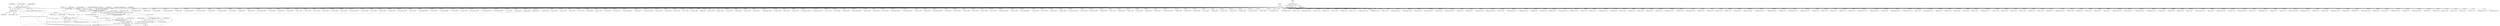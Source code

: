 digraph "0_ImageMagick_56d6e20de489113617cbbddaf41e92600a34db22@pointer" {
"1002493" [label="(Call,msl_info->image[n] == (Image *) NULL)"];
"1002499" [label="(Call,(Image *) NULL)"];
"1000237" [label="(Call,(char *) NULL)"];
"1000232" [label="(Call,(const char *) NULL)"];
"1002616" [label="(Call,CharcoalImage(msl_info->image[n],radius,sigma,\n          &msl_info->image[n]->exception))"];
"1002614" [label="(Call,newImage=CharcoalImage(msl_info->image[n],radius,sigma,\n          &msl_info->image[n]->exception))"];
"1002633" [label="(Call,newImage == (Image *) NULL)"];
"1002651" [label="(Call,msl_info->image[n]=newImage)"];
"1002645" [label="(Call,DestroyImage(msl_info->image[n]))"];
"1002639" [label="(Call,msl_info->image[n]=DestroyImage(msl_info->image[n]))"];
"1017024" [label="(Call,(const xmlChar *) NULL)"];
"1018046" [label="(Call,(Image*) NULL)"];
"1014142" [label="(Call,(char **) NULL)"];
"1010798" [label="(Call,(const xmlChar *) NULL)"];
"1017467" [label="(Call,(Image *) NULL)"];
"1015745" [label="(Call,(const xmlChar *) NULL)"];
"1000443" [label="(Call,(Image *) NULL)"];
"1007796" [label="(Call,(char **) NULL)"];
"1016888" [label="(Call,(char **) NULL)"];
"1012032" [label="(Call,(char **) NULL)"];
"1014502" [label="(Call,(Image *) NULL)"];
"1002572" [label="(Call,radius=StringToDouble(value,(char **) NULL))"];
"1003100" [label="(Call,(char **) NULL)"];
"1014729" [label="(Call,(const xmlChar *) NULL)"];
"1008582" [label="(Call,(const xmlChar *) NULL)"];
"1016387" [label="(Call,(char **) NULL)"];
"1002652" [label="(Call,msl_info->image[n])"];
"1016837" [label="(Call,(const xmlChar *) NULL)"];
"1000234" [label="(Identifier,NULL)"];
"1009820" [label="(Call,(const xmlChar *) NULL)"];
"1010587" [label="(Call,(Image *) NULL)"];
"1016133" [label="(Call,(const char *) NULL)"];
"1003342" [label="(Call,(const xmlChar *) NULL)"];
"1008856" [label="(Call,(Image *) NULL)"];
"1009117" [label="(Call,(const xmlChar *) NULL)"];
"1004334" [label="(Call,(const xmlChar *) NULL)"];
"1010545" [label="(Call,(Image *) NULL)"];
"1004476" [label="(Call,(const xmlChar *) NULL)"];
"1014438" [label="(Call,(Image *) NULL)"];
"1002639" [label="(Call,msl_info->image[n]=DestroyImage(msl_info->image[n]))"];
"1004223" [label="(Call,(Image *) NULL)"];
"1004443" [label="(Call,(Image *) NULL)"];
"1001578" [label="(Call,(const xmlChar *) NULL)"];
"1005702" [label="(Call,(char **) NULL)"];
"1009445" [label="(Call,(Image *) NULL)"];
"1014856" [label="(Call,(Image *) NULL)"];
"1002504" [label="(Identifier,OptionError)"];
"1001878" [label="(Call,(char **) NULL)"];
"1011909" [label="(Call,(char **) NULL)"];
"1014978" [label="(Call,(char **) NULL)"];
"1006409" [label="(Call,(Image *) NULL)"];
"1001942" [label="(Call,(Image *) NULL)"];
"1009559" [label="(Call,(char **) NULL)"];
"1018654" [label="(Call,(const xmlChar *) NULL)"];
"1002492" [label="(ControlStructure,if (msl_info->image[n] == (Image *) NULL))"];
"1003311" [label="(Call,(Image *) NULL)"];
"1008674" [label="(Call,(char **) NULL)"];
"1016530" [label="(Call,(Image *) NULL)"];
"1019593" [label="(Call,value != NULL)"];
"1016998" [label="(Call,(Image *) NULL)"];
"1018956" [label="(Call,(const xmlChar *) NULL)"];
"1002485" [label="(Call,radius = 0.0)"];
"1005566" [label="(Call,(char **) NULL)"];
"1004729" [label="(Call,(const xmlChar *) NULL)"];
"1009780" [label="(Call,(Image *) NULL)"];
"1019251" [label="(Call,(const xmlChar *) NULL)"];
"1002635" [label="(Call,(Image *) NULL)"];
"1013972" [label="(Call,(Image *) NULL)"];
"1015719" [label="(Call,(Image *) NULL)"];
"1006776" [label="(Call,(const xmlChar *) NULL)"];
"1002016" [label="(Call,(const xmlChar *) NULL)"];
"1017744" [label="(Call,(const xmlChar *) NULL)"];
"1002640" [label="(Call,msl_info->image[n])"];
"1008628" [label="(Call,(char **) NULL)"];
"1018781" [label="(Call,(Image *) NULL)"];
"1002612" [label="(Block,)"];
"1003476" [label="(Call,(Image *) NULL)"];
"1002595" [label="(Call,sigma = StringToLong( value ))"];
"1006368" [label="(Call,(Image *) NULL)"];
"1000279" [label="(Call,(Image *) NULL)"];
"1019173" [label="(Call,(char **) NULL)"];
"1001058" [label="(Call,(char **) NULL)"];
"1005603" [label="(Call,(char **) NULL)"];
"1018251" [label="(Call,(Image*) NULL)"];
"1016684" [label="(Call,(char **) NULL)"];
"1019225" [label="(Call,(Image *) NULL)"];
"1002651" [label="(Call,msl_info->image[n]=newImage)"];
"1002948" [label="(Call,(Image *) NULL)"];
"1006241" [label="(Call,(const xmlChar *) NULL)"];
"1004306" [label="(Call,(Image *) NULL)"];
"1001756" [label="(Call,(const xmlChar *) NULL)"];
"1006857" [label="(Call,(Image *) NULL)"];
"1003989" [label="(Call,(Image *) NULL)"];
"1012916" [label="(Call,(char *) NULL)"];
"1010015" [label="(Call,(char **) NULL)"];
"1017719" [label="(Call,(Image *) NULL)"];
"1000239" [label="(Identifier,NULL)"];
"1002451" [label="(Call,(Image *) NULL)"];
"1011200" [label="(Call,(Image *) NULL)"];
"1010393" [label="(Call,(Image *) NULL)"];
"1012993" [label="(Call,(Image *) NULL)"];
"1006330" [label="(Call,(char **) NULL)"];
"1017221" [label="(Call,(Image *) NULL)"];
"1002623" [label="(Identifier,sigma)"];
"1002525" [label="(Call,(const xmlChar *) NULL)"];
"1014248" [label="(Call,(Image *) NULL)"];
"1007724" [label="(Call,(char **) NULL)"];
"1014207" [label="(Call,(Image *) NULL)"];
"1007223" [label="(Call,(const xmlChar *) NULL)"];
"1013018" [label="(Call,(const xmlChar *) NULL)"];
"1017674" [label="(Call,(char **) NULL)"];
"1002638" [label="(ControlStructure,break;)"];
"1000936" [label="(Call,(char **) NULL)"];
"1006216" [label="(Call,(Image *) NULL)"];
"1018449" [label="(Call,(const xmlChar *) NULL)"];
"1009893" [label="(Call,(char **) NULL)"];
"1004956" [label="(Call,(Image *) NULL)"];
"1000959" [label="(Call,(char **) NULL)"];
"1000533" [label="(Call,(const xmlChar *) NULL)"];
"1006434" [label="(Call,(const xmlChar *) NULL)"];
"1014663" [label="(Call,(Image *) NULL)"];
"1018113" [label="(Call,(Image*) NULL)"];
"1002489" [label="(Call,sigma = 1.0)"];
"1002331" [label="(Call,(const xmlChar *) NULL)"];
"1008729" [label="(Call,(Image *) NULL)"];
"1009605" [label="(Call,(Image *) NULL)"];
"1015066" [label="(Call,(Image *) NULL)"];
"1006523" [label="(Call,(char **) NULL)"];
"1006627" [label="(Call,(Image *) NULL)"];
"1005726" [label="(Call,(char **) NULL)"];
"1002622" [label="(Identifier,radius)"];
"1010277" [label="(Call,(const xmlChar *) NULL)"];
"1002499" [label="(Call,(Image *) NULL)"];
"1009081" [label="(Call,(Image *) NULL)"];
"1012865" [label="(Call,(const xmlChar *) NULL)"];
"1000484" [label="(Call,(Image *) NULL)"];
"1017564" [label="(Call,(Image *) NULL)"];
"1008142" [label="(Call,(Image *) NULL)"];
"1002617" [label="(Call,msl_info->image[n])"];
"1007570" [label="(Call,(Image *) NULL)"];
"1014281" [label="(Call,(const xmlChar *) NULL)"];
"1016811" [label="(Call,(Image *) NULL)"];
"1019031" [label="(Call,(const char *) NULL)"];
"1007182" [label="(Call,(Image *) NULL)"];
"1009876" [label="(Call,(char **) NULL)"];
"1002646" [label="(Call,msl_info->image[n])"];
"1010252" [label="(Call,(Image *) NULL)"];
"1013695" [label="(Call,(char **) NULL)"];
"1002632" [label="(ControlStructure,if (newImage == (Image *) NULL))"];
"1017833" [label="(Call,(char **) NULL)"];
"1017871" [label="(Call,(Image *) NULL)"];
"1018321" [label="(Call,(Image *) NULL)"];
"1000230" [label="(Call,keyword=(const char *) NULL)"];
"1007668" [label="(Call,(const xmlChar *) NULL)"];
"1006751" [label="(Call,(Image *) NULL)"];
"1008334" [label="(Call,(Image *) NULL)"];
"1007621" [label="(Call,(Image *) NULL)"];
"1010734" [label="(Call,(char **) NULL)"];
"1015016" [label="(Call,(Image *) NULL)"];
"1018821" [label="(Call,(Image *) NULL)"];
"1013607" [label="(Call,(Image *) NULL)"];
"1002291" [label="(Call,(Image *) NULL)"];
"1007967" [label="(Call,(const xmlChar *) NULL)"];
"1017364" [label="(Call,(char **) NULL)"];
"1011472" [label="(Call,(const xmlChar **) NULL)"];
"1000232" [label="(Call,(const char *) NULL)"];
"1002997" [label="(Call,(const xmlChar *) NULL)"];
"1013107" [label="(Call,(char **) NULL)"];
"1016555" [label="(Call,(const xmlChar *) NULL)"];
"1009940" [label="(Call,(char **) NULL)"];
"1019096" [label="(Call,(Image *) NULL)"];
"1011886" [label="(Call,(char **) NULL)"];
"1002645" [label="(Call,DestroyImage(msl_info->image[n]))"];
"1018928" [label="(Call,(Image *) NULL)"];
"1015669" [label="(Call,(char **) NULL)"];
"1012853" [label="(Call,(const xmlChar **) NULL)"];
"1000235" [label="(Call,value=(char *) NULL)"];
"1002642" [label="(Identifier,msl_info)"];
"1009965" [label="(Call,(char **) NULL)"];
"1004981" [label="(Call,(const xmlChar *) NULL)"];
"1002709" [label="(Call,(const xmlChar *) NULL)"];
"1008246" [label="(Call,(Image *) NULL)"];
"1014003" [label="(Call,(const xmlChar *) NULL)"];
"1002624" [label="(Call,&msl_info->image[n]->exception)"];
"1001731" [label="(Call,(Image *) NULL)"];
"1005108" [label="(Call,(const xmlChar *) NULL)"];
"1018560" [label="(Call,(Image *) NULL)"];
"1015487" [label="(Call,(Image *) NULL)"];
"1003448" [label="(Call,(const char *) NULL)"];
"1000307" [label="(Call,(const xmlChar *) NULL)"];
"1001550" [label="(Call,(Image *) NULL)"];
"1019122" [label="(Call,(const xmlChar *) NULL)"];
"1002493" [label="(Call,msl_info->image[n] == (Image *) NULL)"];
"1019477" [label="(Call,(const xmlChar *) NULL)"];
"1005059" [label="(Call,(Image *) NULL)"];
"1001680" [label="(Call,(Image *) NULL)"];
"1012626" [label="(Call,(Image *) NULL)"];
"1014528" [label="(Call,(const xmlChar *) NULL)"];
"1002512" [label="(Identifier,attributes)"];
"1003765" [label="(Call,(const char *) NULL)"];
"1001084" [label="(Call,(char **) NULL)"];
"1003943" [label="(Call,(char **) NULL)"];
"1010418" [label="(Call,(const xmlChar *) NULL)"];
"1015235" [label="(Call,(Image *) NULL)"];
"1009284" [label="(Call,(char **) NULL)"];
"1014901" [label="(Call,(Image *) NULL)"];
"1008651" [label="(Call,(char **) NULL)"];
"1002239" [label="(Call,(Image *) NULL)"];
"1002501" [label="(Identifier,NULL)"];
"1010884" [label="(Call,(Image *) NULL)"];
"1017596" [label="(Call,(const xmlChar *) NULL)"];
"1010082" [label="(Call,(Image *) NULL)"];
"1017492" [label="(Call,(const xmlChar *) NULL)"];
"1013238" [label="(Call,(Image *) NULL)"];
"1017427" [label="(Call,(Image *) NULL)"];
"1002576" [label="(Call,(char **) NULL)"];
"1015276" [label="(Call,(Image *) NULL)"];
"1002654" [label="(Identifier,msl_info)"];
"1009646" [label="(Call,(Image *) NULL)"];
"1012662" [label="(Call,(const xmlChar *) NULL)"];
"1002657" [label="(Identifier,newImage)"];
"1017246" [label="(Call,(const xmlChar *) NULL)"];
"1018149" [label="(Call,(const xmlChar *) NULL)"];
"1002634" [label="(Identifier,newImage)"];
"1002676" [label="(Call,(Image *) NULL)"];
"1002614" [label="(Call,newImage=CharcoalImage(msl_info->image[n],radius,sigma,\n          &msl_info->image[n]->exception))"];
"1008160" [label="(Call,(const xmlChar *) NULL)"];
"1008359" [label="(Call,(const xmlChar *) NULL)"];
"1015445" [label="(Call,(Image *) NULL)"];
"1016362" [label="(Call,(char **) NULL)"];
"1014704" [label="(Call,(Image *) NULL)"];
"1019451" [label="(Call,(Image *) NULL)"];
"1019349" [label="(Call,(Image *) NULL)"];
"1011228" [label="(Call,(const xmlChar *) NULL)"];
"1013639" [label="(Call,(const xmlChar *) NULL)"];
"1002513" [label="(Call,(const xmlChar **) NULL)"];
"1004832" [label="(Call,(Image *) NULL)"];
"1010626" [label="(Call,(const xmlChar *) NULL)"];
"1013264" [label="(Call,(const xmlChar *) NULL)"];
"1018710" [label="(Call,(char **) NULL)"];
"1010110" [label="(Call,(const xmlChar *) NULL)"];
"1002906" [label="(Call,(Image *) NULL)"];
"1006931" [label="(Call,(Image *) NULL)"];
"1007056" [label="(Call,(Image *) NULL)"];
"1009990" [label="(Call,(char **) NULL)"];
"1013764" [label="(Call,(char **) NULL)"];
"1003505" [label="(Call,(const xmlChar *) NULL)"];
"1012008" [label="(Call,(char **) NULL)"];
"1013929" [label="(Call,(Image *) NULL)"];
"1009203" [label="(Call,(char **) NULL)"];
"1016947" [label="(Call,(Image *) NULL)"];
"1018629" [label="(Call,(Image *) NULL)"];
"1014785" [label="(Call,(char **) NULL)"];
"1017908" [label="(Call,(Image*) NULL)"];
"1018846" [label="(Call,(const xmlChar *) NULL)"];
"1015584" [label="(Call,(char **) NULL)"];
"1006586" [label="(Call,(Image *) NULL)"];
"1007941" [label="(Call,(Image *) NULL)"];
"1004701" [label="(Call,(Image *) NULL)"];
"1010507" [label="(Call,(char **) NULL)"];
"1015091" [label="(Call,(const xmlChar *) NULL)"];
"1008997" [label="(Call,(const char *) NULL)"];
"1008887" [label="(Call,(const xmlChar *) NULL)"];
"1009470" [label="(Call,(const xmlChar *) NULL)"];
"1016489" [label="(Call,(Image *) NULL)"];
"1016763" [label="(Call,(Image *) NULL)"];
"1002616" [label="(Call,CharcoalImage(msl_info->image[n],radius,sigma,\n          &msl_info->image[n]->exception))"];
"1017180" [label="(Call,(Image *) NULL)"];
"1000237" [label="(Call,(char *) NULL)"];
"1007821" [label="(Call,(char **) NULL)"];
"1010786" [label="(Call,(const xmlChar **) NULL)"];
"1013787" [label="(Call,(char **) NULL)"];
"1015301" [label="(Call,(const xmlChar *) NULL)"];
"1008556" [label="(Call,(Image *) NULL)"];
"1002633" [label="(Call,newImage == (Image *) NULL)"];
"1014927" [label="(Call,(const xmlChar *) NULL)"];
"1008415" [label="(Call,(char **) NULL)"];
"1019610" [label="(MethodReturn,static void)"];
"1015528" [label="(Call,(const xmlChar *) NULL)"];
"1016278" [label="(Call,(Image *) NULL)"];
"1002658" [label="(ControlStructure,break;)"];
"1002494" [label="(Call,msl_info->image[n])"];
"1001983" [label="(Call,(Image *) NULL)"];
"1011483" [label="(Call,(const xmlChar *) NULL)"];
"1017944" [label="(Call,(const xmlChar *) NULL)"];
"1004660" [label="(Call,(Image *) NULL)"];
"1008486" [label="(Call,(Image *) NULL)"];
"1016306" [label="(Call,(const xmlChar *) NULL)"];
"1018416" [label="(Call,(Image *) NULL)"];
"1013153" [label="(Call,(Image *) NULL)"];
"1002615" [label="(Identifier,newImage)"];
"1002493" -> "1002492"  [label="AST: "];
"1002493" -> "1002499"  [label="CFG: "];
"1002494" -> "1002493"  [label="AST: "];
"1002499" -> "1002493"  [label="AST: "];
"1002504" -> "1002493"  [label="CFG: "];
"1002512" -> "1002493"  [label="CFG: "];
"1002493" -> "1019610"  [label="DDG: msl_info->image[n] == (Image *) NULL"];
"1002493" -> "1019610"  [label="DDG: (Image *) NULL"];
"1002493" -> "1019610"  [label="DDG: msl_info->image[n]"];
"1002499" -> "1002493"  [label="DDG: NULL"];
"1002493" -> "1002616"  [label="DDG: msl_info->image[n]"];
"1002499" -> "1002501"  [label="CFG: "];
"1002500" -> "1002499"  [label="AST: "];
"1002501" -> "1002499"  [label="AST: "];
"1000237" -> "1002499"  [label="DDG: NULL"];
"1002499" -> "1002513"  [label="DDG: NULL"];
"1002499" -> "1019593"  [label="DDG: NULL"];
"1000237" -> "1000235"  [label="AST: "];
"1000237" -> "1000239"  [label="CFG: "];
"1000238" -> "1000237"  [label="AST: "];
"1000239" -> "1000237"  [label="AST: "];
"1000235" -> "1000237"  [label="CFG: "];
"1000237" -> "1000235"  [label="DDG: NULL"];
"1000232" -> "1000237"  [label="DDG: NULL"];
"1000237" -> "1000279"  [label="DDG: NULL"];
"1000237" -> "1000307"  [label="DDG: NULL"];
"1000237" -> "1000443"  [label="DDG: NULL"];
"1000237" -> "1000484"  [label="DDG: NULL"];
"1000237" -> "1000533"  [label="DDG: NULL"];
"1000237" -> "1000936"  [label="DDG: NULL"];
"1000237" -> "1000959"  [label="DDG: NULL"];
"1000237" -> "1001058"  [label="DDG: NULL"];
"1000237" -> "1001084"  [label="DDG: NULL"];
"1000237" -> "1001550"  [label="DDG: NULL"];
"1000237" -> "1001578"  [label="DDG: NULL"];
"1000237" -> "1001680"  [label="DDG: NULL"];
"1000237" -> "1001731"  [label="DDG: NULL"];
"1000237" -> "1001756"  [label="DDG: NULL"];
"1000237" -> "1001878"  [label="DDG: NULL"];
"1000237" -> "1001942"  [label="DDG: NULL"];
"1000237" -> "1001983"  [label="DDG: NULL"];
"1000237" -> "1002016"  [label="DDG: NULL"];
"1000237" -> "1002239"  [label="DDG: NULL"];
"1000237" -> "1002291"  [label="DDG: NULL"];
"1000237" -> "1002331"  [label="DDG: NULL"];
"1000237" -> "1002451"  [label="DDG: NULL"];
"1000237" -> "1002525"  [label="DDG: NULL"];
"1000237" -> "1002576"  [label="DDG: NULL"];
"1000237" -> "1002635"  [label="DDG: NULL"];
"1000237" -> "1002676"  [label="DDG: NULL"];
"1000237" -> "1002709"  [label="DDG: NULL"];
"1000237" -> "1002906"  [label="DDG: NULL"];
"1000237" -> "1002948"  [label="DDG: NULL"];
"1000237" -> "1002997"  [label="DDG: NULL"];
"1000237" -> "1003100"  [label="DDG: NULL"];
"1000237" -> "1003311"  [label="DDG: NULL"];
"1000237" -> "1003342"  [label="DDG: NULL"];
"1000237" -> "1003448"  [label="DDG: NULL"];
"1000237" -> "1003476"  [label="DDG: NULL"];
"1000237" -> "1003505"  [label="DDG: NULL"];
"1000237" -> "1003765"  [label="DDG: NULL"];
"1000237" -> "1003943"  [label="DDG: NULL"];
"1000237" -> "1003989"  [label="DDG: NULL"];
"1000237" -> "1004223"  [label="DDG: NULL"];
"1000237" -> "1004306"  [label="DDG: NULL"];
"1000237" -> "1004334"  [label="DDG: NULL"];
"1000237" -> "1004443"  [label="DDG: NULL"];
"1000237" -> "1004476"  [label="DDG: NULL"];
"1000237" -> "1004660"  [label="DDG: NULL"];
"1000237" -> "1004701"  [label="DDG: NULL"];
"1000237" -> "1004729"  [label="DDG: NULL"];
"1000237" -> "1004832"  [label="DDG: NULL"];
"1000237" -> "1004956"  [label="DDG: NULL"];
"1000237" -> "1004981"  [label="DDG: NULL"];
"1000237" -> "1005059"  [label="DDG: NULL"];
"1000237" -> "1005108"  [label="DDG: NULL"];
"1000237" -> "1005566"  [label="DDG: NULL"];
"1000237" -> "1005603"  [label="DDG: NULL"];
"1000237" -> "1005702"  [label="DDG: NULL"];
"1000237" -> "1005726"  [label="DDG: NULL"];
"1000237" -> "1006216"  [label="DDG: NULL"];
"1000237" -> "1006241"  [label="DDG: NULL"];
"1000237" -> "1006330"  [label="DDG: NULL"];
"1000237" -> "1006368"  [label="DDG: NULL"];
"1000237" -> "1006409"  [label="DDG: NULL"];
"1000237" -> "1006434"  [label="DDG: NULL"];
"1000237" -> "1006523"  [label="DDG: NULL"];
"1000237" -> "1006586"  [label="DDG: NULL"];
"1000237" -> "1006627"  [label="DDG: NULL"];
"1000237" -> "1006751"  [label="DDG: NULL"];
"1000237" -> "1006776"  [label="DDG: NULL"];
"1000237" -> "1006857"  [label="DDG: NULL"];
"1000237" -> "1006931"  [label="DDG: NULL"];
"1000237" -> "1007056"  [label="DDG: NULL"];
"1000237" -> "1007182"  [label="DDG: NULL"];
"1000237" -> "1007223"  [label="DDG: NULL"];
"1000237" -> "1007570"  [label="DDG: NULL"];
"1000237" -> "1007621"  [label="DDG: NULL"];
"1000237" -> "1007668"  [label="DDG: NULL"];
"1000237" -> "1007724"  [label="DDG: NULL"];
"1000237" -> "1007796"  [label="DDG: NULL"];
"1000237" -> "1007821"  [label="DDG: NULL"];
"1000237" -> "1007941"  [label="DDG: NULL"];
"1000237" -> "1007967"  [label="DDG: NULL"];
"1000237" -> "1008142"  [label="DDG: NULL"];
"1000237" -> "1008160"  [label="DDG: NULL"];
"1000237" -> "1008246"  [label="DDG: NULL"];
"1000237" -> "1008334"  [label="DDG: NULL"];
"1000237" -> "1008359"  [label="DDG: NULL"];
"1000237" -> "1008415"  [label="DDG: NULL"];
"1000237" -> "1008486"  [label="DDG: NULL"];
"1000237" -> "1008556"  [label="DDG: NULL"];
"1000237" -> "1008582"  [label="DDG: NULL"];
"1000237" -> "1008628"  [label="DDG: NULL"];
"1000237" -> "1008651"  [label="DDG: NULL"];
"1000237" -> "1008674"  [label="DDG: NULL"];
"1000237" -> "1008729"  [label="DDG: NULL"];
"1000237" -> "1008856"  [label="DDG: NULL"];
"1000237" -> "1008887"  [label="DDG: NULL"];
"1000237" -> "1008997"  [label="DDG: NULL"];
"1000237" -> "1009081"  [label="DDG: NULL"];
"1000237" -> "1009117"  [label="DDG: NULL"];
"1000237" -> "1009203"  [label="DDG: NULL"];
"1000237" -> "1009284"  [label="DDG: NULL"];
"1000237" -> "1009445"  [label="DDG: NULL"];
"1000237" -> "1009470"  [label="DDG: NULL"];
"1000237" -> "1009559"  [label="DDG: NULL"];
"1000237" -> "1009605"  [label="DDG: NULL"];
"1000237" -> "1009646"  [label="DDG: NULL"];
"1000237" -> "1009780"  [label="DDG: NULL"];
"1000237" -> "1009820"  [label="DDG: NULL"];
"1000237" -> "1009876"  [label="DDG: NULL"];
"1000237" -> "1009893"  [label="DDG: NULL"];
"1000237" -> "1009940"  [label="DDG: NULL"];
"1000237" -> "1009965"  [label="DDG: NULL"];
"1000237" -> "1009990"  [label="DDG: NULL"];
"1000237" -> "1010015"  [label="DDG: NULL"];
"1000237" -> "1010082"  [label="DDG: NULL"];
"1000237" -> "1010110"  [label="DDG: NULL"];
"1000237" -> "1010252"  [label="DDG: NULL"];
"1000237" -> "1010277"  [label="DDG: NULL"];
"1000237" -> "1010393"  [label="DDG: NULL"];
"1000237" -> "1010418"  [label="DDG: NULL"];
"1000237" -> "1010507"  [label="DDG: NULL"];
"1000237" -> "1010545"  [label="DDG: NULL"];
"1000237" -> "1010587"  [label="DDG: NULL"];
"1000237" -> "1010626"  [label="DDG: NULL"];
"1000237" -> "1010734"  [label="DDG: NULL"];
"1000237" -> "1010786"  [label="DDG: NULL"];
"1000237" -> "1010798"  [label="DDG: NULL"];
"1000237" -> "1010884"  [label="DDG: NULL"];
"1000237" -> "1011200"  [label="DDG: NULL"];
"1000237" -> "1011228"  [label="DDG: NULL"];
"1000237" -> "1011472"  [label="DDG: NULL"];
"1000237" -> "1011483"  [label="DDG: NULL"];
"1000237" -> "1011886"  [label="DDG: NULL"];
"1000237" -> "1011909"  [label="DDG: NULL"];
"1000237" -> "1012008"  [label="DDG: NULL"];
"1000237" -> "1012032"  [label="DDG: NULL"];
"1000237" -> "1012626"  [label="DDG: NULL"];
"1000237" -> "1012662"  [label="DDG: NULL"];
"1000237" -> "1012853"  [label="DDG: NULL"];
"1000237" -> "1012865"  [label="DDG: NULL"];
"1000237" -> "1012916"  [label="DDG: NULL"];
"1000237" -> "1012993"  [label="DDG: NULL"];
"1000237" -> "1013018"  [label="DDG: NULL"];
"1000237" -> "1013107"  [label="DDG: NULL"];
"1000237" -> "1013153"  [label="DDG: NULL"];
"1000237" -> "1013238"  [label="DDG: NULL"];
"1000237" -> "1013264"  [label="DDG: NULL"];
"1000237" -> "1013607"  [label="DDG: NULL"];
"1000237" -> "1013639"  [label="DDG: NULL"];
"1000237" -> "1013695"  [label="DDG: NULL"];
"1000237" -> "1013764"  [label="DDG: NULL"];
"1000237" -> "1013787"  [label="DDG: NULL"];
"1000237" -> "1013929"  [label="DDG: NULL"];
"1000237" -> "1013972"  [label="DDG: NULL"];
"1000237" -> "1014003"  [label="DDG: NULL"];
"1000237" -> "1014142"  [label="DDG: NULL"];
"1000237" -> "1014207"  [label="DDG: NULL"];
"1000237" -> "1014248"  [label="DDG: NULL"];
"1000237" -> "1014281"  [label="DDG: NULL"];
"1000237" -> "1014438"  [label="DDG: NULL"];
"1000237" -> "1014502"  [label="DDG: NULL"];
"1000237" -> "1014528"  [label="DDG: NULL"];
"1000237" -> "1014663"  [label="DDG: NULL"];
"1000237" -> "1014704"  [label="DDG: NULL"];
"1000237" -> "1014729"  [label="DDG: NULL"];
"1000237" -> "1014785"  [label="DDG: NULL"];
"1000237" -> "1014856"  [label="DDG: NULL"];
"1000237" -> "1014901"  [label="DDG: NULL"];
"1000237" -> "1014927"  [label="DDG: NULL"];
"1000237" -> "1014978"  [label="DDG: NULL"];
"1000237" -> "1015016"  [label="DDG: NULL"];
"1000237" -> "1015066"  [label="DDG: NULL"];
"1000237" -> "1015091"  [label="DDG: NULL"];
"1000237" -> "1015235"  [label="DDG: NULL"];
"1000237" -> "1015276"  [label="DDG: NULL"];
"1000237" -> "1015301"  [label="DDG: NULL"];
"1000237" -> "1015445"  [label="DDG: NULL"];
"1000237" -> "1015487"  [label="DDG: NULL"];
"1000237" -> "1015528"  [label="DDG: NULL"];
"1000237" -> "1015584"  [label="DDG: NULL"];
"1000237" -> "1015669"  [label="DDG: NULL"];
"1000237" -> "1015719"  [label="DDG: NULL"];
"1000237" -> "1015745"  [label="DDG: NULL"];
"1000237" -> "1016133"  [label="DDG: NULL"];
"1000237" -> "1016278"  [label="DDG: NULL"];
"1000237" -> "1016306"  [label="DDG: NULL"];
"1000237" -> "1016362"  [label="DDG: NULL"];
"1000237" -> "1016387"  [label="DDG: NULL"];
"1000237" -> "1016489"  [label="DDG: NULL"];
"1000237" -> "1016530"  [label="DDG: NULL"];
"1000237" -> "1016555"  [label="DDG: NULL"];
"1000237" -> "1016684"  [label="DDG: NULL"];
"1000237" -> "1016763"  [label="DDG: NULL"];
"1000237" -> "1016811"  [label="DDG: NULL"];
"1000237" -> "1016837"  [label="DDG: NULL"];
"1000237" -> "1016888"  [label="DDG: NULL"];
"1000237" -> "1016947"  [label="DDG: NULL"];
"1000237" -> "1016998"  [label="DDG: NULL"];
"1000237" -> "1017024"  [label="DDG: NULL"];
"1000237" -> "1017180"  [label="DDG: NULL"];
"1000237" -> "1017221"  [label="DDG: NULL"];
"1000237" -> "1017246"  [label="DDG: NULL"];
"1000237" -> "1017364"  [label="DDG: NULL"];
"1000237" -> "1017427"  [label="DDG: NULL"];
"1000237" -> "1017467"  [label="DDG: NULL"];
"1000237" -> "1017492"  [label="DDG: NULL"];
"1000237" -> "1017564"  [label="DDG: NULL"];
"1000237" -> "1017596"  [label="DDG: NULL"];
"1000237" -> "1017674"  [label="DDG: NULL"];
"1000237" -> "1017719"  [label="DDG: NULL"];
"1000237" -> "1017744"  [label="DDG: NULL"];
"1000237" -> "1017833"  [label="DDG: NULL"];
"1000237" -> "1017871"  [label="DDG: NULL"];
"1000237" -> "1017908"  [label="DDG: NULL"];
"1000237" -> "1017944"  [label="DDG: NULL"];
"1000237" -> "1018046"  [label="DDG: NULL"];
"1000237" -> "1018113"  [label="DDG: NULL"];
"1000237" -> "1018149"  [label="DDG: NULL"];
"1000237" -> "1018251"  [label="DDG: NULL"];
"1000237" -> "1018321"  [label="DDG: NULL"];
"1000237" -> "1018416"  [label="DDG: NULL"];
"1000237" -> "1018449"  [label="DDG: NULL"];
"1000237" -> "1018560"  [label="DDG: NULL"];
"1000237" -> "1018629"  [label="DDG: NULL"];
"1000237" -> "1018654"  [label="DDG: NULL"];
"1000237" -> "1018710"  [label="DDG: NULL"];
"1000237" -> "1018781"  [label="DDG: NULL"];
"1000237" -> "1018821"  [label="DDG: NULL"];
"1000237" -> "1018846"  [label="DDG: NULL"];
"1000237" -> "1018928"  [label="DDG: NULL"];
"1000237" -> "1018956"  [label="DDG: NULL"];
"1000237" -> "1019031"  [label="DDG: NULL"];
"1000237" -> "1019096"  [label="DDG: NULL"];
"1000237" -> "1019122"  [label="DDG: NULL"];
"1000237" -> "1019173"  [label="DDG: NULL"];
"1000237" -> "1019225"  [label="DDG: NULL"];
"1000237" -> "1019251"  [label="DDG: NULL"];
"1000237" -> "1019349"  [label="DDG: NULL"];
"1000237" -> "1019451"  [label="DDG: NULL"];
"1000237" -> "1019477"  [label="DDG: NULL"];
"1000237" -> "1019593"  [label="DDG: NULL"];
"1000232" -> "1000230"  [label="AST: "];
"1000232" -> "1000234"  [label="CFG: "];
"1000233" -> "1000232"  [label="AST: "];
"1000234" -> "1000232"  [label="AST: "];
"1000230" -> "1000232"  [label="CFG: "];
"1000232" -> "1000230"  [label="DDG: NULL"];
"1002616" -> "1002614"  [label="AST: "];
"1002616" -> "1002624"  [label="CFG: "];
"1002617" -> "1002616"  [label="AST: "];
"1002622" -> "1002616"  [label="AST: "];
"1002623" -> "1002616"  [label="AST: "];
"1002624" -> "1002616"  [label="AST: "];
"1002614" -> "1002616"  [label="CFG: "];
"1002616" -> "1019610"  [label="DDG: &msl_info->image[n]->exception"];
"1002616" -> "1019610"  [label="DDG: radius"];
"1002616" -> "1019610"  [label="DDG: msl_info->image[n]"];
"1002616" -> "1019610"  [label="DDG: sigma"];
"1002616" -> "1002614"  [label="DDG: msl_info->image[n]"];
"1002616" -> "1002614"  [label="DDG: radius"];
"1002616" -> "1002614"  [label="DDG: sigma"];
"1002616" -> "1002614"  [label="DDG: &msl_info->image[n]->exception"];
"1002572" -> "1002616"  [label="DDG: radius"];
"1002485" -> "1002616"  [label="DDG: radius"];
"1002595" -> "1002616"  [label="DDG: sigma"];
"1002489" -> "1002616"  [label="DDG: sigma"];
"1002616" -> "1002645"  [label="DDG: msl_info->image[n]"];
"1002614" -> "1002612"  [label="AST: "];
"1002615" -> "1002614"  [label="AST: "];
"1002634" -> "1002614"  [label="CFG: "];
"1002614" -> "1019610"  [label="DDG: CharcoalImage(msl_info->image[n],radius,sigma,\n          &msl_info->image[n]->exception)"];
"1002614" -> "1002633"  [label="DDG: newImage"];
"1002633" -> "1002632"  [label="AST: "];
"1002633" -> "1002635"  [label="CFG: "];
"1002634" -> "1002633"  [label="AST: "];
"1002635" -> "1002633"  [label="AST: "];
"1002638" -> "1002633"  [label="CFG: "];
"1002642" -> "1002633"  [label="CFG: "];
"1002633" -> "1019610"  [label="DDG: newImage"];
"1002633" -> "1019610"  [label="DDG: newImage == (Image *) NULL"];
"1002633" -> "1019610"  [label="DDG: (Image *) NULL"];
"1002635" -> "1002633"  [label="DDG: NULL"];
"1002633" -> "1002651"  [label="DDG: newImage"];
"1002651" -> "1002612"  [label="AST: "];
"1002651" -> "1002657"  [label="CFG: "];
"1002652" -> "1002651"  [label="AST: "];
"1002657" -> "1002651"  [label="AST: "];
"1002658" -> "1002651"  [label="CFG: "];
"1002651" -> "1019610"  [label="DDG: msl_info->image[n]"];
"1002651" -> "1019610"  [label="DDG: newImage"];
"1002645" -> "1002639"  [label="AST: "];
"1002645" -> "1002646"  [label="CFG: "];
"1002646" -> "1002645"  [label="AST: "];
"1002639" -> "1002645"  [label="CFG: "];
"1002645" -> "1002639"  [label="DDG: msl_info->image[n]"];
"1002639" -> "1002612"  [label="AST: "];
"1002640" -> "1002639"  [label="AST: "];
"1002654" -> "1002639"  [label="CFG: "];
"1002639" -> "1019610"  [label="DDG: DestroyImage(msl_info->image[n])"];
}
